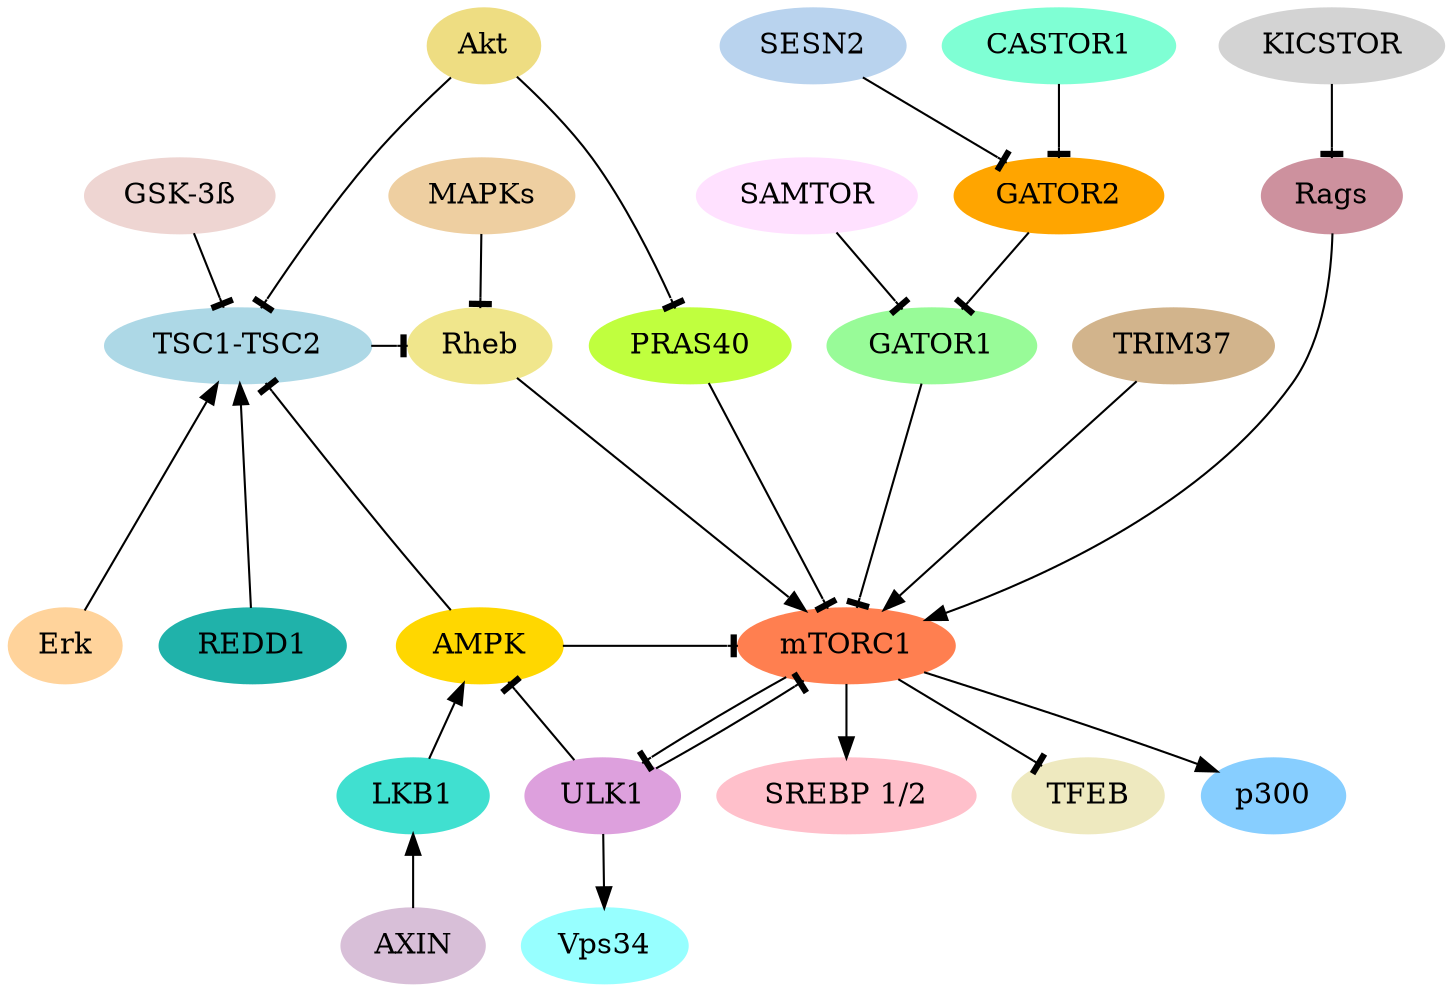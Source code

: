 
digraph G {

#graph [pad="0.212,0.055" bgcolor=lightgray]
#newrank=true;
#overlap=scale;

Rheb        [shape=oval,    style=filled,   color=khaki,            label="Rheb"];
mTORC1      [shape=oval,    style=filled,   color=coral,            label="mTORC1"] ;
TSC         [shape=oval,    style=filled,   color=lightblue,        label="TSC1-TSC2"];
AMPK        [shape=oval,    style=filled,   color=gold,             label="AMPK"];
GSK         [shape=oval,    style=filled,   color=mistyrose2,       label="GSK-3ß"];
Erk         [shape=oval,    style=filled,   color=burlywood1,       label="Erk"];
MAPKs       [shape=oval,    style=filled,   color=navajowhite2,     label="MAPKs"];
ULK1        [shape=oval,    style=filled,   color=plum,             label="ULK1"];
Vps34       [shape=oval,    style=filled,   color=darkslategray1,   label="Vps34"];
TFEB        [shape=oval,    style=filled,   color=lemonchiffon2,    label="TFEB"];
TRIM37      [shape=oval,    style=filled,   color=tan,              label="TRIM37"];
Rags        [shape=oval,    style=filled,   color=pink3,            label="Rags"];
Sestrin2    [shape=oval,    style=filled,   color=slategray2,       label="SESN2", ];
GATOR2      [shape=oval,    style=filled,   color=orange,           label="GATOR2"];
GATOR1      [shape=oval,    style=filled,   color=palegreen,        label="GATOR1"];
KICSTOR     [shape=oval,    style=filled,   color=lightgray,        label="KICSTOR"];
CASTOR1     [shape=oval,    style=filled,   color=aquamarine,       label="CASTOR1"]  ;
AXIN        [shape=oval,    style=filled,   color=thistle,          label="AXIN"];
LKB1        [shape=oval,    style=filled,   color=turquoise,        label="LKB1"];
Akt         [shape=oval,    style=filled,   color=lightgoldenrod,   label="Akt"];
PRAS40      [shape=oval,    style=filled,   color=olivedrab1,       label="PRAS40"] ;
REDD1       [shape=oval,    style=filled,   color=lightseagreen,    label="REDD1"];
SAMTOR      [shape=oval,    style=filled,   color=thistle1,         label="SAMTOR"];
p300        [shape=oval,    style=filled,   color=skyblue1,         label="p300"];
SREBP       [shape=oval,    style=filled,   color=pink,             label="SREBP 1/2"];
#TSC2       [shape=oval,    style=filled,   color=springgreen1,     label="TSC2"];
LKB2        [style=invis];


{rank = same; TSC; Rheb;}
{rank = same; mTORC1; AMPK;}
{rank = same; REDD1; AMPK;}
{rank = same; Rheb; GATOR1}
{rank = same; REDD1; Erk;}

{rank = same; TRIM37; GATOR1;}
{rank = same; Akt; KICSTOR;}
{rank = same; MAPKs; Rags;}



{rank = same; LKB1; ULK1;}
{rank = same; AXIN; Vps34;}


Rheb -> LKB2 [style=invis];
LKB2 -> AMPK [style=invis];
TRIM37 -> GATOR1 [style=invis];



Rheb -> mTORC1;
AMPK        -> mTORC1   [arrowhead="tee"] 	;
ULK1        -> mTORC1   [arrowhead="tee"] 	;
TRIM37      -> mTORC1;
Rags        -> mTORC1;
GATOR1      -> mTORC1   [arrowhead="tee"] 	;

Akt         -> TSC      [arrowhead="tee"] 	;
Akt         -> PRAS40   [arrowhead="tee"] 	;

TSC         -> Rheb     [arrowhead="tee"] 	;

MAPKs       -> Rheb     [arrowhead="tee"] 	;
mTORC1      -> ULK1     [arrowhead="tee"] 	;
ULK1        -> AMPK     [arrowhead="tee"] 	;
ULK1        -> Vps34                        ;
mTORC1      -> TFEB     [arrowhead="tee"] 	;
Sestrin2    -> GATOR2   [arrowhead="tee"] 	;
GATOR2      -> GATOR1   [arrowhead="tee"] 	;
KICSTOR     -> Rags     [arrowhead="tee"] 	;
CASTOR1     -> GATOR2   [arrowhead="tee"] 	;
AXIN        -> LKB1                         ;
LKB1        -> AMPK;

SAMTOR      -> GATOR1   [arrowhead="tee"]   ;
mTORC1      -> p300                         ;
mTORC1      -> SREBP                        ;

AMPK        -> TSC     [arrowhead="tee"] 	;
Erk         -> TSC      	;
GSK         -> TSC     [arrowhead="tee"] ;                    
REDD1       -> TSC                          ;
PRAS40      -> mTORC1  [arrowhead="tee"] 	;

#[constraint=false]

} 


